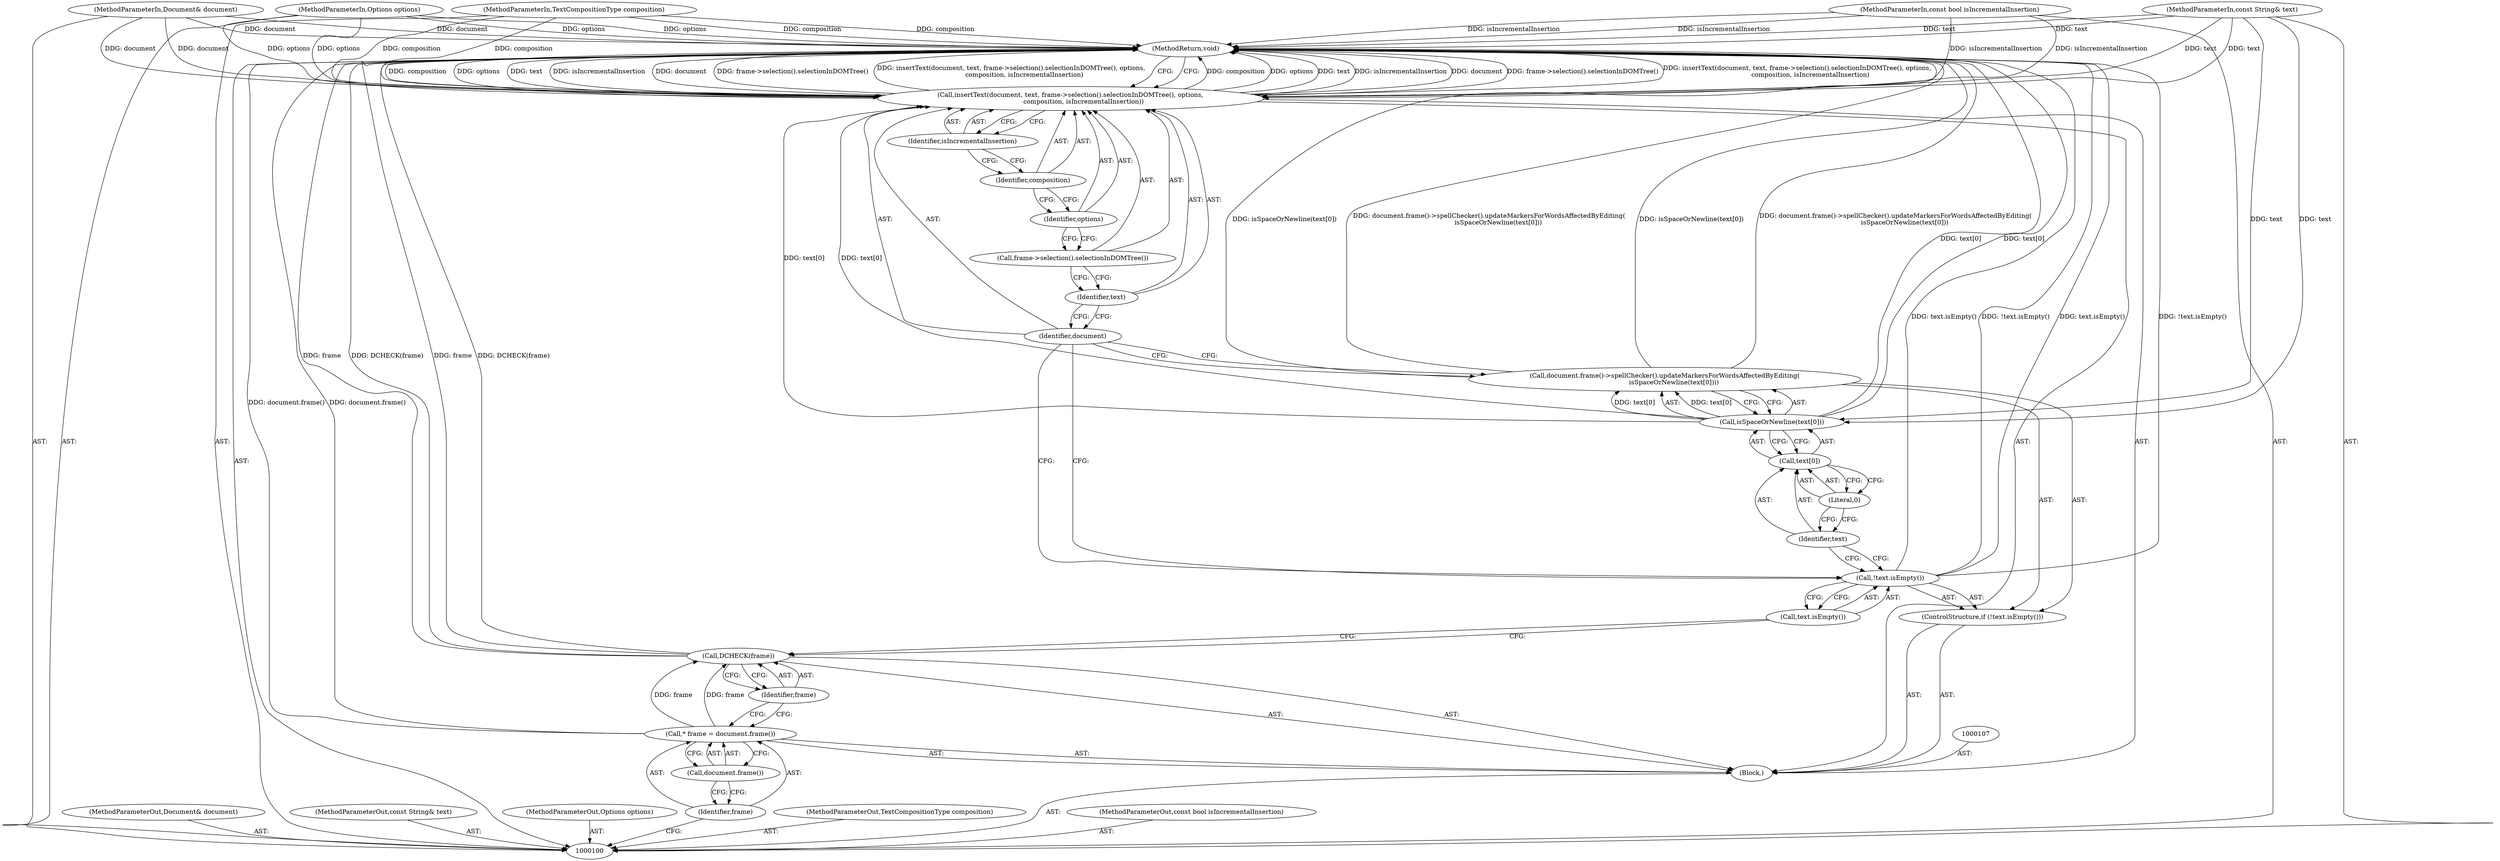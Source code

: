 digraph "0_Chrome_a69c7b5d863dacbb08bfaa04359e3bc0bb4470dc_0" {
"1000128" [label="(MethodReturn,void)"];
"1000101" [label="(MethodParameterIn,Document& document)"];
"1000182" [label="(MethodParameterOut,Document& document)"];
"1000116" [label="(Call,document.frame()->spellChecker().updateMarkersForWordsAffectedByEditing(\n         isSpaceOrNewline(text[0])))"];
"1000118" [label="(Call,text[0])"];
"1000119" [label="(Identifier,text)"];
"1000120" [label="(Literal,0)"];
"1000117" [label="(Call,isSpaceOrNewline(text[0]))"];
"1000122" [label="(Identifier,document)"];
"1000121" [label="(Call,insertText(document, text, frame->selection().selectionInDOMTree(), options,\n             composition, isIncrementalInsertion))"];
"1000123" [label="(Identifier,text)"];
"1000124" [label="(Call,frame->selection().selectionInDOMTree())"];
"1000125" [label="(Identifier,options)"];
"1000126" [label="(Identifier,composition)"];
"1000127" [label="(Identifier,isIncrementalInsertion)"];
"1000102" [label="(MethodParameterIn,const String& text)"];
"1000183" [label="(MethodParameterOut,const String& text)"];
"1000103" [label="(MethodParameterIn,Options options)"];
"1000184" [label="(MethodParameterOut,Options options)"];
"1000104" [label="(MethodParameterIn,TextCompositionType composition)"];
"1000185" [label="(MethodParameterOut,TextCompositionType composition)"];
"1000105" [label="(MethodParameterIn,const bool isIncrementalInsertion)"];
"1000186" [label="(MethodParameterOut,const bool isIncrementalInsertion)"];
"1000106" [label="(Block,)"];
"1000108" [label="(Call,* frame = document.frame())"];
"1000109" [label="(Identifier,frame)"];
"1000110" [label="(Call,document.frame())"];
"1000111" [label="(Call,DCHECK(frame))"];
"1000112" [label="(Identifier,frame)"];
"1000113" [label="(ControlStructure,if (!text.isEmpty()))"];
"1000114" [label="(Call,!text.isEmpty())"];
"1000115" [label="(Call,text.isEmpty())"];
"1000128" -> "1000100"  [label="AST: "];
"1000128" -> "1000121"  [label="CFG: "];
"1000116" -> "1000128"  [label="DDG: isSpaceOrNewline(text[0])"];
"1000116" -> "1000128"  [label="DDG: document.frame()->spellChecker().updateMarkersForWordsAffectedByEditing(\n         isSpaceOrNewline(text[0]))"];
"1000121" -> "1000128"  [label="DDG: composition"];
"1000121" -> "1000128"  [label="DDG: options"];
"1000121" -> "1000128"  [label="DDG: text"];
"1000121" -> "1000128"  [label="DDG: isIncrementalInsertion"];
"1000121" -> "1000128"  [label="DDG: document"];
"1000121" -> "1000128"  [label="DDG: frame->selection().selectionInDOMTree()"];
"1000121" -> "1000128"  [label="DDG: insertText(document, text, frame->selection().selectionInDOMTree(), options,\n             composition, isIncrementalInsertion)"];
"1000104" -> "1000128"  [label="DDG: composition"];
"1000105" -> "1000128"  [label="DDG: isIncrementalInsertion"];
"1000114" -> "1000128"  [label="DDG: !text.isEmpty()"];
"1000114" -> "1000128"  [label="DDG: text.isEmpty()"];
"1000103" -> "1000128"  [label="DDG: options"];
"1000117" -> "1000128"  [label="DDG: text[0]"];
"1000102" -> "1000128"  [label="DDG: text"];
"1000111" -> "1000128"  [label="DDG: frame"];
"1000111" -> "1000128"  [label="DDG: DCHECK(frame)"];
"1000101" -> "1000128"  [label="DDG: document"];
"1000108" -> "1000128"  [label="DDG: document.frame()"];
"1000101" -> "1000100"  [label="AST: "];
"1000101" -> "1000128"  [label="DDG: document"];
"1000101" -> "1000121"  [label="DDG: document"];
"1000182" -> "1000100"  [label="AST: "];
"1000116" -> "1000113"  [label="AST: "];
"1000116" -> "1000117"  [label="CFG: "];
"1000117" -> "1000116"  [label="AST: "];
"1000122" -> "1000116"  [label="CFG: "];
"1000116" -> "1000128"  [label="DDG: isSpaceOrNewline(text[0])"];
"1000116" -> "1000128"  [label="DDG: document.frame()->spellChecker().updateMarkersForWordsAffectedByEditing(\n         isSpaceOrNewline(text[0]))"];
"1000117" -> "1000116"  [label="DDG: text[0]"];
"1000118" -> "1000117"  [label="AST: "];
"1000118" -> "1000120"  [label="CFG: "];
"1000119" -> "1000118"  [label="AST: "];
"1000120" -> "1000118"  [label="AST: "];
"1000117" -> "1000118"  [label="CFG: "];
"1000119" -> "1000118"  [label="AST: "];
"1000119" -> "1000114"  [label="CFG: "];
"1000120" -> "1000119"  [label="CFG: "];
"1000120" -> "1000118"  [label="AST: "];
"1000120" -> "1000119"  [label="CFG: "];
"1000118" -> "1000120"  [label="CFG: "];
"1000117" -> "1000116"  [label="AST: "];
"1000117" -> "1000118"  [label="CFG: "];
"1000118" -> "1000117"  [label="AST: "];
"1000116" -> "1000117"  [label="CFG: "];
"1000117" -> "1000128"  [label="DDG: text[0]"];
"1000117" -> "1000116"  [label="DDG: text[0]"];
"1000102" -> "1000117"  [label="DDG: text"];
"1000117" -> "1000121"  [label="DDG: text[0]"];
"1000122" -> "1000121"  [label="AST: "];
"1000122" -> "1000116"  [label="CFG: "];
"1000122" -> "1000114"  [label="CFG: "];
"1000123" -> "1000122"  [label="CFG: "];
"1000121" -> "1000106"  [label="AST: "];
"1000121" -> "1000127"  [label="CFG: "];
"1000122" -> "1000121"  [label="AST: "];
"1000123" -> "1000121"  [label="AST: "];
"1000124" -> "1000121"  [label="AST: "];
"1000125" -> "1000121"  [label="AST: "];
"1000126" -> "1000121"  [label="AST: "];
"1000127" -> "1000121"  [label="AST: "];
"1000128" -> "1000121"  [label="CFG: "];
"1000121" -> "1000128"  [label="DDG: composition"];
"1000121" -> "1000128"  [label="DDG: options"];
"1000121" -> "1000128"  [label="DDG: text"];
"1000121" -> "1000128"  [label="DDG: isIncrementalInsertion"];
"1000121" -> "1000128"  [label="DDG: document"];
"1000121" -> "1000128"  [label="DDG: frame->selection().selectionInDOMTree()"];
"1000121" -> "1000128"  [label="DDG: insertText(document, text, frame->selection().selectionInDOMTree(), options,\n             composition, isIncrementalInsertion)"];
"1000101" -> "1000121"  [label="DDG: document"];
"1000117" -> "1000121"  [label="DDG: text[0]"];
"1000102" -> "1000121"  [label="DDG: text"];
"1000103" -> "1000121"  [label="DDG: options"];
"1000104" -> "1000121"  [label="DDG: composition"];
"1000105" -> "1000121"  [label="DDG: isIncrementalInsertion"];
"1000123" -> "1000121"  [label="AST: "];
"1000123" -> "1000122"  [label="CFG: "];
"1000124" -> "1000123"  [label="CFG: "];
"1000124" -> "1000121"  [label="AST: "];
"1000124" -> "1000123"  [label="CFG: "];
"1000125" -> "1000124"  [label="CFG: "];
"1000125" -> "1000121"  [label="AST: "];
"1000125" -> "1000124"  [label="CFG: "];
"1000126" -> "1000125"  [label="CFG: "];
"1000126" -> "1000121"  [label="AST: "];
"1000126" -> "1000125"  [label="CFG: "];
"1000127" -> "1000126"  [label="CFG: "];
"1000127" -> "1000121"  [label="AST: "];
"1000127" -> "1000126"  [label="CFG: "];
"1000121" -> "1000127"  [label="CFG: "];
"1000102" -> "1000100"  [label="AST: "];
"1000102" -> "1000128"  [label="DDG: text"];
"1000102" -> "1000117"  [label="DDG: text"];
"1000102" -> "1000121"  [label="DDG: text"];
"1000183" -> "1000100"  [label="AST: "];
"1000103" -> "1000100"  [label="AST: "];
"1000103" -> "1000128"  [label="DDG: options"];
"1000103" -> "1000121"  [label="DDG: options"];
"1000184" -> "1000100"  [label="AST: "];
"1000104" -> "1000100"  [label="AST: "];
"1000104" -> "1000128"  [label="DDG: composition"];
"1000104" -> "1000121"  [label="DDG: composition"];
"1000185" -> "1000100"  [label="AST: "];
"1000105" -> "1000100"  [label="AST: "];
"1000105" -> "1000128"  [label="DDG: isIncrementalInsertion"];
"1000105" -> "1000121"  [label="DDG: isIncrementalInsertion"];
"1000186" -> "1000100"  [label="AST: "];
"1000106" -> "1000100"  [label="AST: "];
"1000107" -> "1000106"  [label="AST: "];
"1000108" -> "1000106"  [label="AST: "];
"1000111" -> "1000106"  [label="AST: "];
"1000113" -> "1000106"  [label="AST: "];
"1000121" -> "1000106"  [label="AST: "];
"1000108" -> "1000106"  [label="AST: "];
"1000108" -> "1000110"  [label="CFG: "];
"1000109" -> "1000108"  [label="AST: "];
"1000110" -> "1000108"  [label="AST: "];
"1000112" -> "1000108"  [label="CFG: "];
"1000108" -> "1000128"  [label="DDG: document.frame()"];
"1000108" -> "1000111"  [label="DDG: frame"];
"1000109" -> "1000108"  [label="AST: "];
"1000109" -> "1000100"  [label="CFG: "];
"1000110" -> "1000109"  [label="CFG: "];
"1000110" -> "1000108"  [label="AST: "];
"1000110" -> "1000109"  [label="CFG: "];
"1000108" -> "1000110"  [label="CFG: "];
"1000111" -> "1000106"  [label="AST: "];
"1000111" -> "1000112"  [label="CFG: "];
"1000112" -> "1000111"  [label="AST: "];
"1000115" -> "1000111"  [label="CFG: "];
"1000111" -> "1000128"  [label="DDG: frame"];
"1000111" -> "1000128"  [label="DDG: DCHECK(frame)"];
"1000108" -> "1000111"  [label="DDG: frame"];
"1000112" -> "1000111"  [label="AST: "];
"1000112" -> "1000108"  [label="CFG: "];
"1000111" -> "1000112"  [label="CFG: "];
"1000113" -> "1000106"  [label="AST: "];
"1000114" -> "1000113"  [label="AST: "];
"1000116" -> "1000113"  [label="AST: "];
"1000114" -> "1000113"  [label="AST: "];
"1000114" -> "1000115"  [label="CFG: "];
"1000115" -> "1000114"  [label="AST: "];
"1000119" -> "1000114"  [label="CFG: "];
"1000122" -> "1000114"  [label="CFG: "];
"1000114" -> "1000128"  [label="DDG: !text.isEmpty()"];
"1000114" -> "1000128"  [label="DDG: text.isEmpty()"];
"1000115" -> "1000114"  [label="AST: "];
"1000115" -> "1000111"  [label="CFG: "];
"1000114" -> "1000115"  [label="CFG: "];
}
